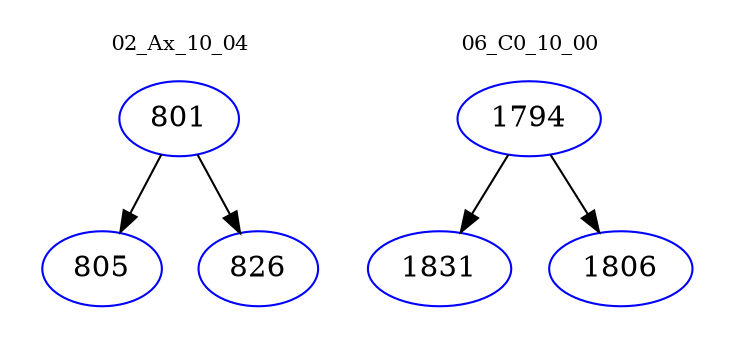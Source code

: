 digraph{
subgraph cluster_0 {
color = white
label = "02_Ax_10_04";
fontsize=10;
T0_801 [label="801", color="blue"]
T0_801 -> T0_805 [color="black"]
T0_805 [label="805", color="blue"]
T0_801 -> T0_826 [color="black"]
T0_826 [label="826", color="blue"]
}
subgraph cluster_1 {
color = white
label = "06_C0_10_00";
fontsize=10;
T1_1794 [label="1794", color="blue"]
T1_1794 -> T1_1831 [color="black"]
T1_1831 [label="1831", color="blue"]
T1_1794 -> T1_1806 [color="black"]
T1_1806 [label="1806", color="blue"]
}
}
